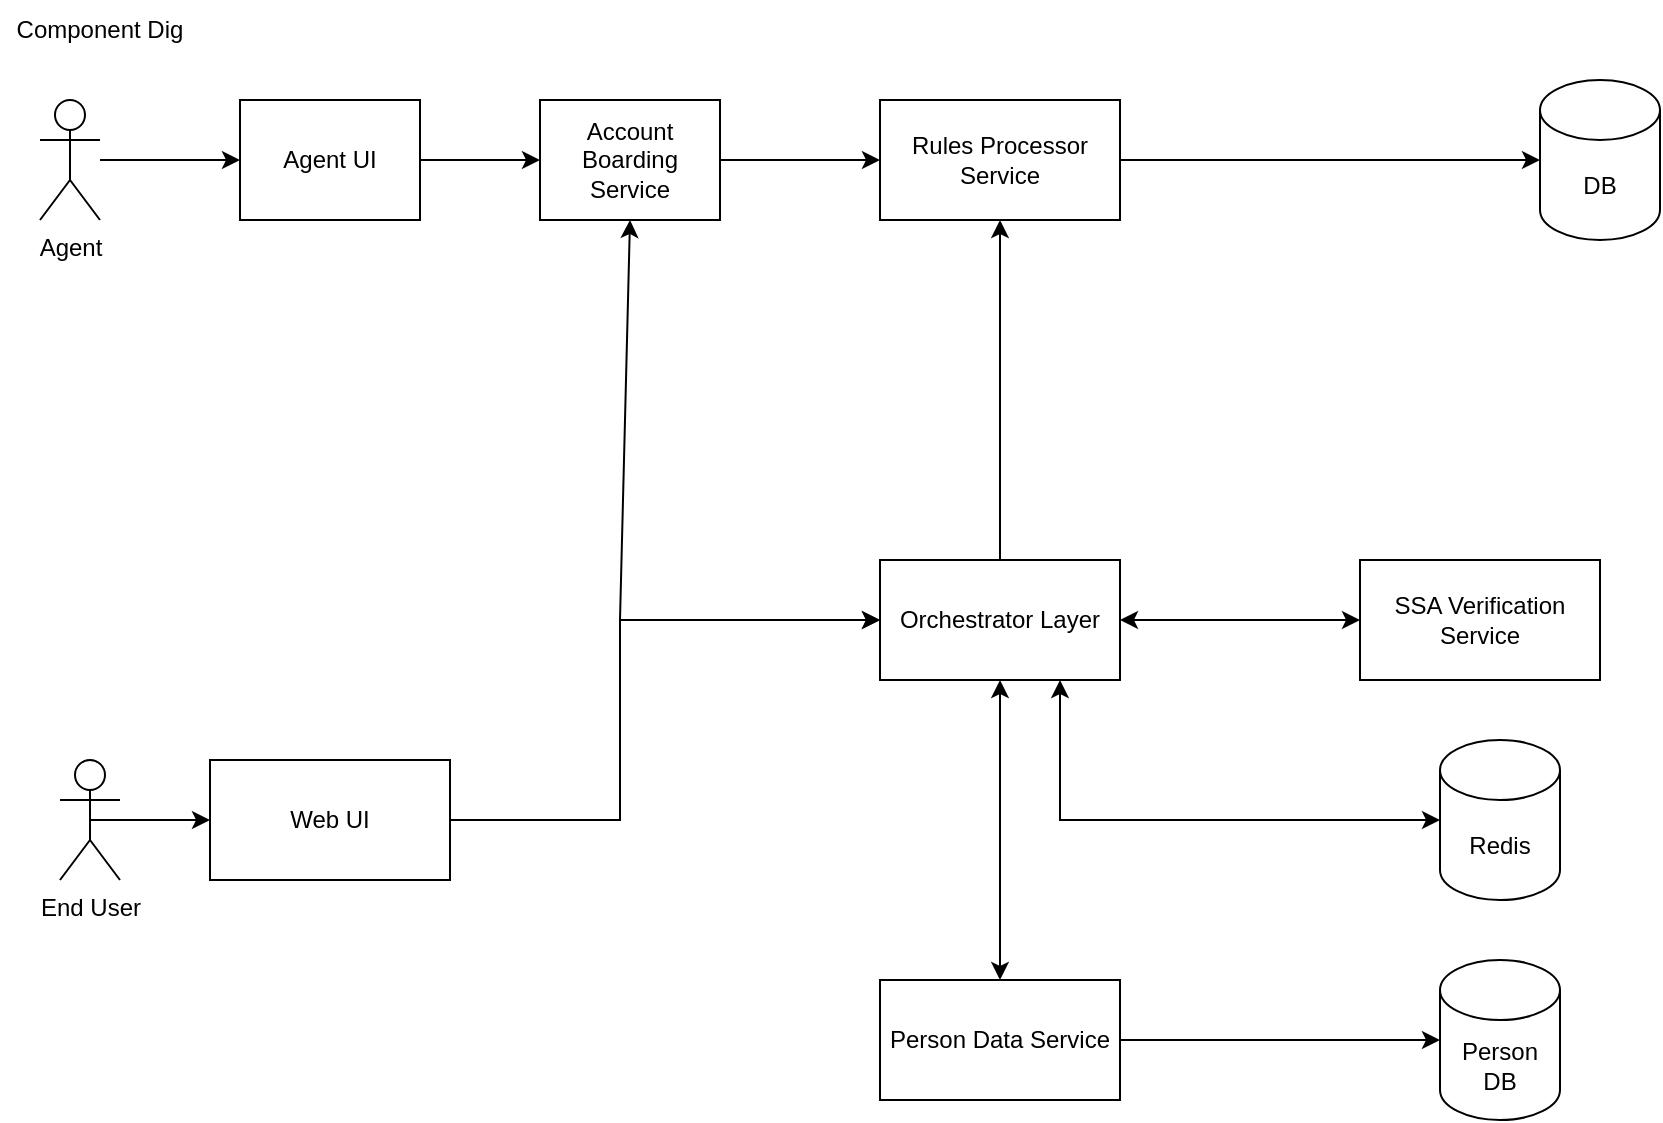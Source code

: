 <mxfile version="24.2.3" type="github">
  <diagram name="Level 1" id="GzYFLfNZ1xBHJlDTA4yn">
    <mxGraphModel dx="1434" dy="738" grid="1" gridSize="10" guides="1" tooltips="1" connect="1" arrows="1" fold="1" page="1" pageScale="1" pageWidth="850" pageHeight="1100" math="0" shadow="0">
      <root>
        <mxCell id="0" />
        <mxCell id="1" parent="0" />
        <mxCell id="UOtR4pTKD2B5xCV6HIKC-7" value="" style="edgeStyle=orthogonalEdgeStyle;rounded=0;orthogonalLoop=1;jettySize=auto;html=1;" edge="1" parent="1" source="UOtR4pTKD2B5xCV6HIKC-1" target="UOtR4pTKD2B5xCV6HIKC-6">
          <mxGeometry relative="1" as="geometry" />
        </mxCell>
        <mxCell id="UOtR4pTKD2B5xCV6HIKC-1" value="Agent UI" style="rounded=0;whiteSpace=wrap;html=1;" vertex="1" parent="1">
          <mxGeometry x="120" y="70" width="90" height="60" as="geometry" />
        </mxCell>
        <mxCell id="UOtR4pTKD2B5xCV6HIKC-3" value="" style="edgeStyle=orthogonalEdgeStyle;rounded=0;orthogonalLoop=1;jettySize=auto;html=1;" edge="1" parent="1" source="UOtR4pTKD2B5xCV6HIKC-2" target="UOtR4pTKD2B5xCV6HIKC-1">
          <mxGeometry relative="1" as="geometry" />
        </mxCell>
        <mxCell id="UOtR4pTKD2B5xCV6HIKC-2" value="Agent" style="shape=umlActor;verticalLabelPosition=bottom;verticalAlign=top;html=1;outlineConnect=0;" vertex="1" parent="1">
          <mxGeometry x="20" y="70" width="30" height="60" as="geometry" />
        </mxCell>
        <mxCell id="UOtR4pTKD2B5xCV6HIKC-10" value="" style="edgeStyle=orthogonalEdgeStyle;rounded=0;orthogonalLoop=1;jettySize=auto;html=1;" edge="1" parent="1" source="UOtR4pTKD2B5xCV6HIKC-6" target="UOtR4pTKD2B5xCV6HIKC-9">
          <mxGeometry relative="1" as="geometry" />
        </mxCell>
        <mxCell id="UOtR4pTKD2B5xCV6HIKC-6" value="Account Boarding Service" style="rounded=0;whiteSpace=wrap;html=1;" vertex="1" parent="1">
          <mxGeometry x="270" y="70" width="90" height="60" as="geometry" />
        </mxCell>
        <mxCell id="UOtR4pTKD2B5xCV6HIKC-8" value="Component Dig" style="text;html=1;align=center;verticalAlign=middle;whiteSpace=wrap;rounded=0;" vertex="1" parent="1">
          <mxGeometry y="20" width="100" height="30" as="geometry" />
        </mxCell>
        <mxCell id="UOtR4pTKD2B5xCV6HIKC-9" value="Rules Processor Service" style="whiteSpace=wrap;html=1;rounded=0;" vertex="1" parent="1">
          <mxGeometry x="440" y="70" width="120" height="60" as="geometry" />
        </mxCell>
        <mxCell id="UOtR4pTKD2B5xCV6HIKC-33" style="edgeStyle=orthogonalEdgeStyle;rounded=0;orthogonalLoop=1;jettySize=auto;html=1;exitX=0.5;exitY=0;exitDx=0;exitDy=0;" edge="1" parent="1" source="UOtR4pTKD2B5xCV6HIKC-13" target="UOtR4pTKD2B5xCV6HIKC-9">
          <mxGeometry relative="1" as="geometry" />
        </mxCell>
        <mxCell id="UOtR4pTKD2B5xCV6HIKC-13" value="Orchestrator Layer" style="whiteSpace=wrap;html=1;" vertex="1" parent="1">
          <mxGeometry x="440" y="300" width="120" height="60" as="geometry" />
        </mxCell>
        <mxCell id="UOtR4pTKD2B5xCV6HIKC-15" value="SSA Verification Service" style="whiteSpace=wrap;html=1;" vertex="1" parent="1">
          <mxGeometry x="680" y="300" width="120" height="60" as="geometry" />
        </mxCell>
        <mxCell id="UOtR4pTKD2B5xCV6HIKC-20" style="edgeStyle=orthogonalEdgeStyle;rounded=0;orthogonalLoop=1;jettySize=auto;html=1;" edge="1" parent="1" source="UOtR4pTKD2B5xCV6HIKC-17" target="UOtR4pTKD2B5xCV6HIKC-19">
          <mxGeometry relative="1" as="geometry" />
        </mxCell>
        <mxCell id="UOtR4pTKD2B5xCV6HIKC-17" value="Person Data Service" style="whiteSpace=wrap;html=1;" vertex="1" parent="1">
          <mxGeometry x="440" y="510" width="120" height="60" as="geometry" />
        </mxCell>
        <mxCell id="UOtR4pTKD2B5xCV6HIKC-19" value="Person DB" style="shape=cylinder3;whiteSpace=wrap;html=1;boundedLbl=1;backgroundOutline=1;size=15;" vertex="1" parent="1">
          <mxGeometry x="720" y="500" width="60" height="80" as="geometry" />
        </mxCell>
        <mxCell id="UOtR4pTKD2B5xCV6HIKC-21" value="" style="endArrow=classic;startArrow=classic;html=1;rounded=0;entryX=0;entryY=0.5;entryDx=0;entryDy=0;exitX=1;exitY=0.5;exitDx=0;exitDy=0;" edge="1" parent="1" source="UOtR4pTKD2B5xCV6HIKC-13" target="UOtR4pTKD2B5xCV6HIKC-15">
          <mxGeometry width="50" height="50" relative="1" as="geometry">
            <mxPoint x="570" y="340" as="sourcePoint" />
            <mxPoint x="610" y="290" as="targetPoint" />
          </mxGeometry>
        </mxCell>
        <mxCell id="UOtR4pTKD2B5xCV6HIKC-24" value="" style="endArrow=classic;startArrow=classic;html=1;rounded=0;entryX=0.5;entryY=1;entryDx=0;entryDy=0;exitX=0.5;exitY=0;exitDx=0;exitDy=0;" edge="1" parent="1" source="UOtR4pTKD2B5xCV6HIKC-17" target="UOtR4pTKD2B5xCV6HIKC-13">
          <mxGeometry width="50" height="50" relative="1" as="geometry">
            <mxPoint x="450" y="420" as="sourcePoint" />
            <mxPoint x="500" y="370" as="targetPoint" />
          </mxGeometry>
        </mxCell>
        <mxCell id="UOtR4pTKD2B5xCV6HIKC-25" value="" style="endArrow=classic;startArrow=classic;html=1;rounded=0;entryX=0.75;entryY=1;entryDx=0;entryDy=0;exitX=0;exitY=0.5;exitDx=0;exitDy=0;exitPerimeter=0;" edge="1" parent="1" source="UOtR4pTKD2B5xCV6HIKC-26" target="UOtR4pTKD2B5xCV6HIKC-13">
          <mxGeometry width="50" height="50" relative="1" as="geometry">
            <mxPoint x="690" y="430" as="sourcePoint" />
            <mxPoint x="520" y="370" as="targetPoint" />
            <Array as="points">
              <mxPoint x="530" y="430" />
            </Array>
          </mxGeometry>
        </mxCell>
        <mxCell id="UOtR4pTKD2B5xCV6HIKC-26" value="Redis" style="shape=cylinder3;whiteSpace=wrap;html=1;boundedLbl=1;backgroundOutline=1;size=15;" vertex="1" parent="1">
          <mxGeometry x="720" y="390" width="60" height="80" as="geometry" />
        </mxCell>
        <mxCell id="UOtR4pTKD2B5xCV6HIKC-29" style="edgeStyle=orthogonalEdgeStyle;rounded=0;orthogonalLoop=1;jettySize=auto;html=1;exitX=0.5;exitY=0.5;exitDx=0;exitDy=0;exitPerimeter=0;entryX=0;entryY=0.5;entryDx=0;entryDy=0;" edge="1" parent="1" source="UOtR4pTKD2B5xCV6HIKC-27" target="UOtR4pTKD2B5xCV6HIKC-28">
          <mxGeometry relative="1" as="geometry" />
        </mxCell>
        <mxCell id="UOtR4pTKD2B5xCV6HIKC-27" value="End User" style="shape=umlActor;verticalLabelPosition=bottom;verticalAlign=top;html=1;outlineConnect=0;" vertex="1" parent="1">
          <mxGeometry x="30" y="400" width="30" height="60" as="geometry" />
        </mxCell>
        <mxCell id="UOtR4pTKD2B5xCV6HIKC-30" style="edgeStyle=orthogonalEdgeStyle;rounded=0;orthogonalLoop=1;jettySize=auto;html=1;entryX=0;entryY=0.5;entryDx=0;entryDy=0;" edge="1" parent="1" source="UOtR4pTKD2B5xCV6HIKC-28" target="UOtR4pTKD2B5xCV6HIKC-13">
          <mxGeometry relative="1" as="geometry">
            <Array as="points">
              <mxPoint x="310" y="430" />
              <mxPoint x="310" y="330" />
            </Array>
          </mxGeometry>
        </mxCell>
        <mxCell id="UOtR4pTKD2B5xCV6HIKC-28" value="Web UI" style="rounded=0;whiteSpace=wrap;html=1;" vertex="1" parent="1">
          <mxGeometry x="105" y="400" width="120" height="60" as="geometry" />
        </mxCell>
        <mxCell id="UOtR4pTKD2B5xCV6HIKC-31" value="" style="endArrow=classic;startArrow=classic;html=1;rounded=0;entryX=0.5;entryY=1;entryDx=0;entryDy=0;exitX=0;exitY=0.5;exitDx=0;exitDy=0;" edge="1" parent="1" source="UOtR4pTKD2B5xCV6HIKC-13" target="UOtR4pTKD2B5xCV6HIKC-6">
          <mxGeometry width="50" height="50" relative="1" as="geometry">
            <mxPoint x="270" y="230" as="sourcePoint" />
            <mxPoint x="320" y="180" as="targetPoint" />
            <Array as="points">
              <mxPoint x="310" y="330" />
            </Array>
          </mxGeometry>
        </mxCell>
        <mxCell id="UOtR4pTKD2B5xCV6HIKC-35" value="DB" style="shape=cylinder3;whiteSpace=wrap;html=1;boundedLbl=1;backgroundOutline=1;size=15;" vertex="1" parent="1">
          <mxGeometry x="770" y="60" width="60" height="80" as="geometry" />
        </mxCell>
        <mxCell id="UOtR4pTKD2B5xCV6HIKC-36" style="edgeStyle=orthogonalEdgeStyle;rounded=0;orthogonalLoop=1;jettySize=auto;html=1;exitX=1;exitY=0.5;exitDx=0;exitDy=0;entryX=0;entryY=0.5;entryDx=0;entryDy=0;entryPerimeter=0;" edge="1" parent="1" source="UOtR4pTKD2B5xCV6HIKC-9" target="UOtR4pTKD2B5xCV6HIKC-35">
          <mxGeometry relative="1" as="geometry" />
        </mxCell>
      </root>
    </mxGraphModel>
  </diagram>
</mxfile>
